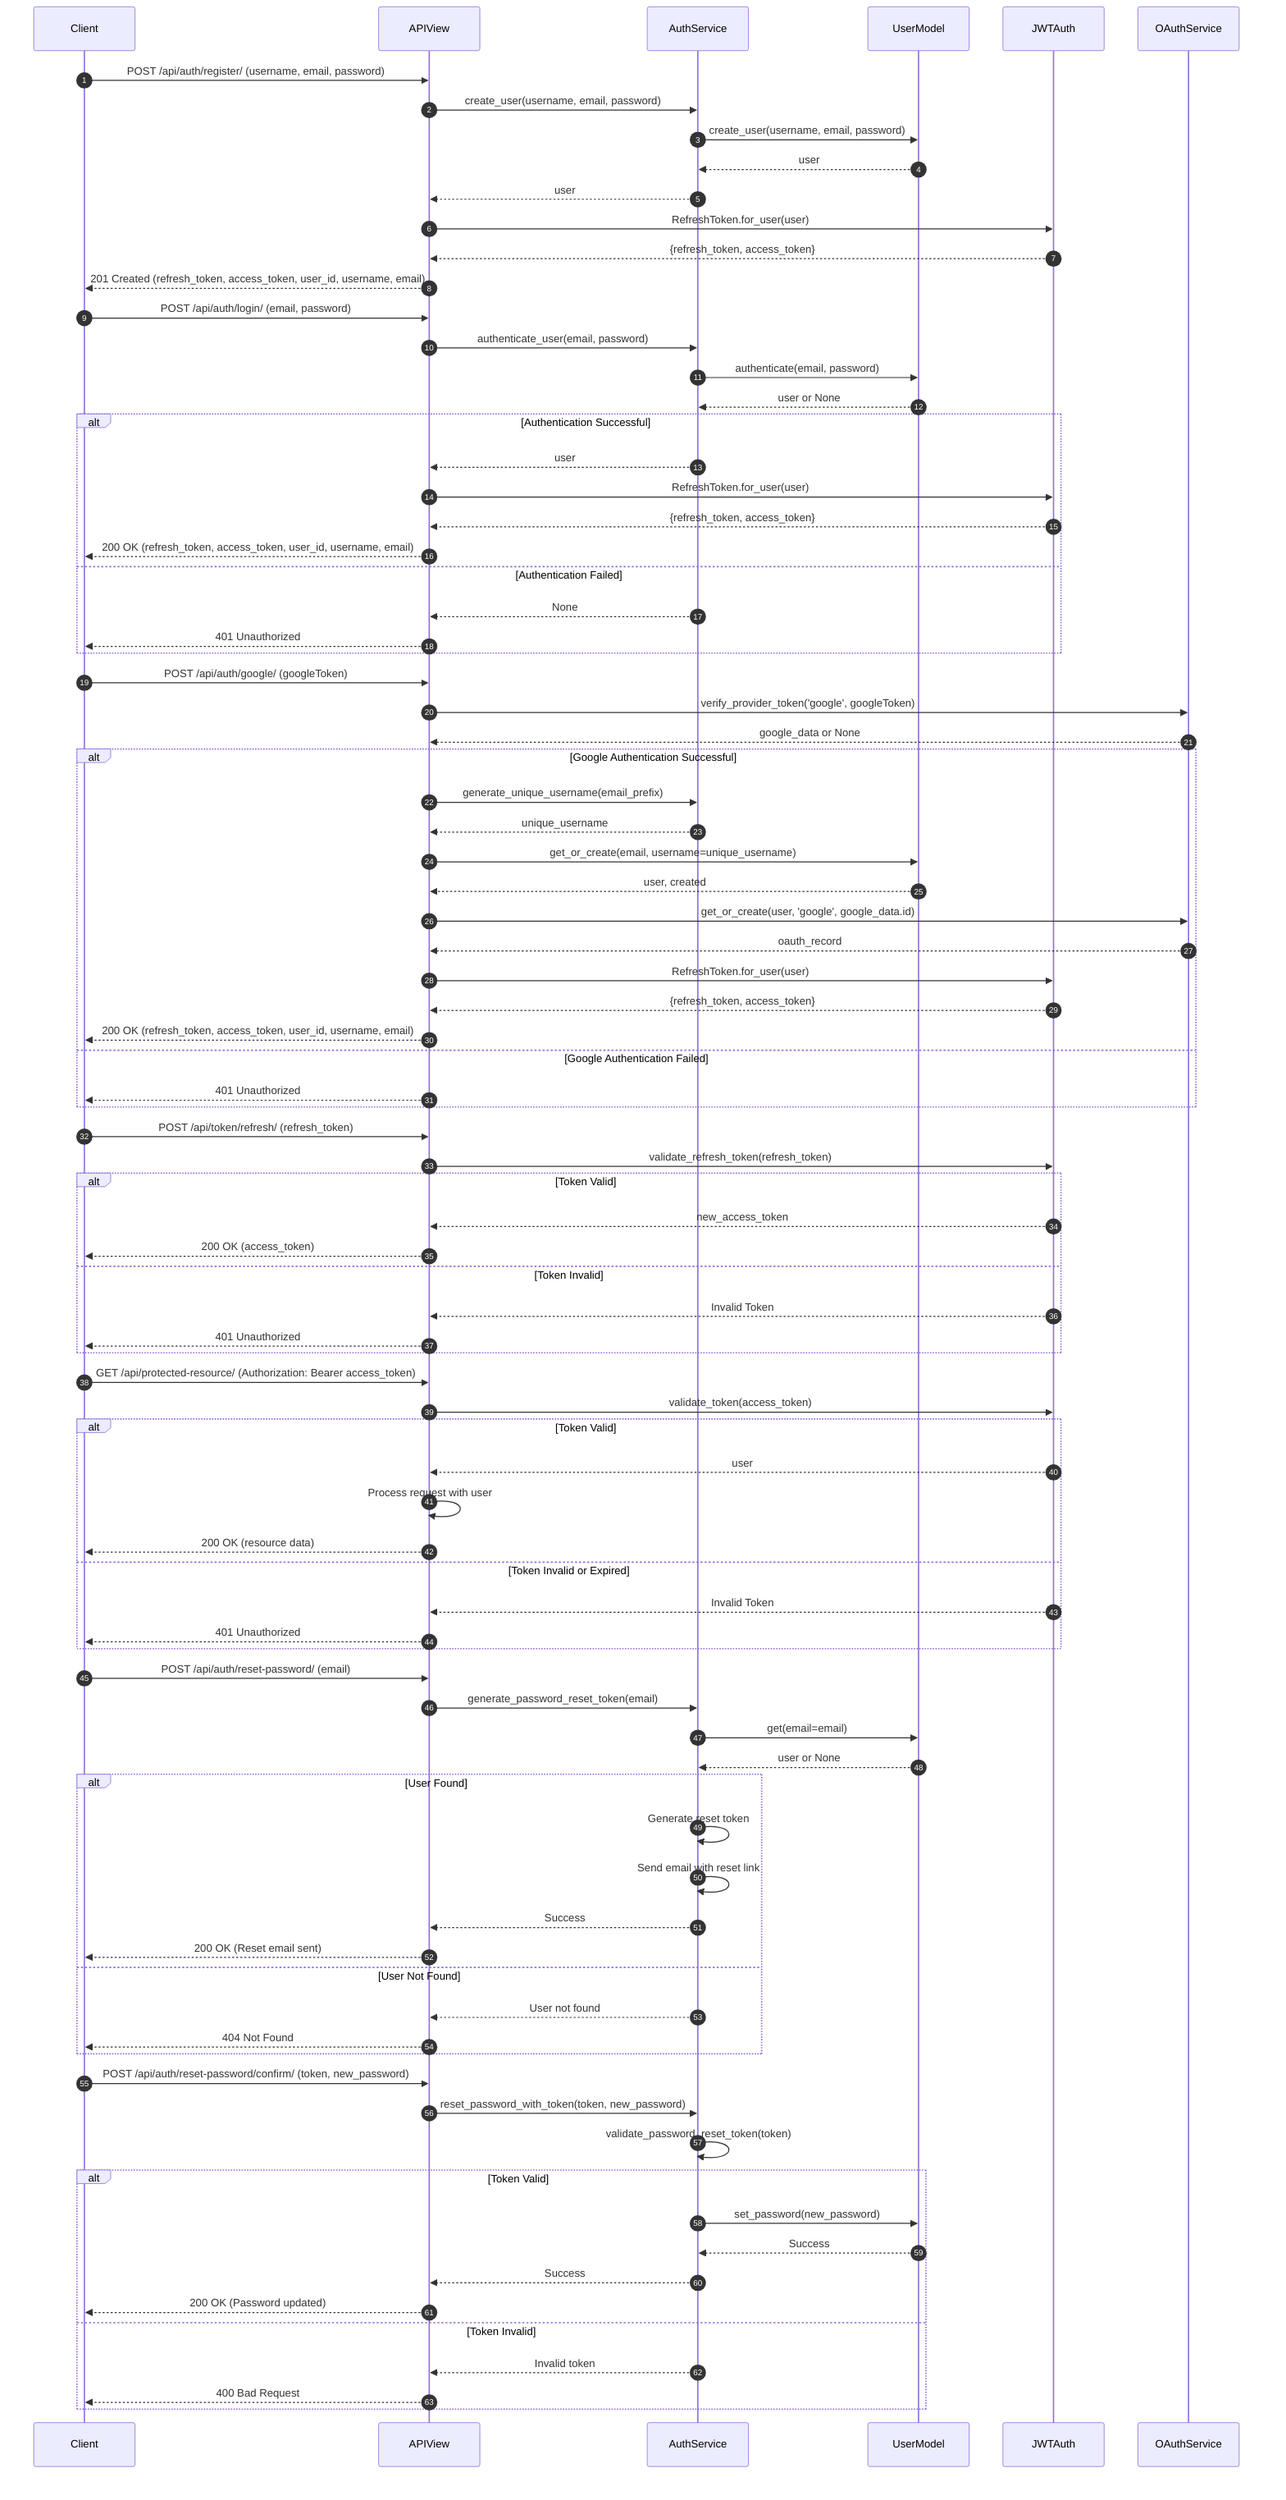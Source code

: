 sequenceDiagram
    autonumber
    participant Client
    participant APIView
    participant AuthService
    participant UserModel
    participant JWTAuth
    
    %% Registration Flow
    Client->>APIView: POST /api/auth/register/ (username, email, password)
    APIView->>AuthService: create_user(username, email, password)
    AuthService->>UserModel: create_user(username, email, password)
    UserModel-->>AuthService: user
    AuthService-->>APIView: user
    APIView->>JWTAuth: RefreshToken.for_user(user)
    JWTAuth-->>APIView: {refresh_token, access_token}
    APIView-->>Client: 201 Created (refresh_token, access_token, user_id, username, email)
    
    %% Login Flow
    Client->>APIView: POST /api/auth/login/ (email, password)
    APIView->>AuthService: authenticate_user(email, password)
    AuthService->>UserModel: authenticate(email, password)
    UserModel-->>AuthService: user or None
    alt Authentication Successful
        AuthService-->>APIView: user
        APIView->>JWTAuth: RefreshToken.for_user(user)
        JWTAuth-->>APIView: {refresh_token, access_token}
        APIView-->>Client: 200 OK (refresh_token, access_token, user_id, username, email)
    else Authentication Failed
        AuthService-->>APIView: None
        APIView-->>Client: 401 Unauthorized
    end
    
    %% Google OAuth Flow
    Client->>APIView: POST /api/auth/google/ (googleToken)
    APIView->>OAuthService: verify_provider_token('google', googleToken)
    OAuthService-->>APIView: google_data or None
    alt Google Authentication Successful
        APIView->>AuthService: generate_unique_username(email_prefix)
        AuthService-->>APIView: unique_username
        APIView->>UserModel: get_or_create(email, username=unique_username)
        UserModel-->>APIView: user, created
        APIView->>OAuthService: get_or_create(user, 'google', google_data.id)
        OAuthService-->>APIView: oauth_record
        APIView->>JWTAuth: RefreshToken.for_user(user)
        JWTAuth-->>APIView: {refresh_token, access_token}
        APIView-->>Client: 200 OK (refresh_token, access_token, user_id, username, email)
    else Google Authentication Failed
        APIView-->>Client: 401 Unauthorized
    end
    
    %% Token Refresh Flow
    Client->>APIView: POST /api/token/refresh/ (refresh_token)
    APIView->>JWTAuth: validate_refresh_token(refresh_token)
    alt Token Valid
        JWTAuth-->>APIView: new_access_token
        APIView-->>Client: 200 OK (access_token)
    else Token Invalid
        JWTAuth-->>APIView: Invalid Token
        APIView-->>Client: 401 Unauthorized
    end
    
    %% Protected Resource Access
    Client->>APIView: GET /api/protected-resource/ (Authorization: Bearer access_token)
    APIView->>JWTAuth: validate_token(access_token)
    alt Token Valid
        JWTAuth-->>APIView: user
        APIView->>APIView: Process request with user
        APIView-->>Client: 200 OK (resource data)
    else Token Invalid or Expired
        JWTAuth-->>APIView: Invalid Token
        APIView-->>Client: 401 Unauthorized
    end

    %% Password Reset Request
    Client->>APIView: POST /api/auth/reset-password/ (email)
    APIView->>AuthService: generate_password_reset_token(email)
    AuthService->>UserModel: get(email=email)
    UserModel-->>AuthService: user or None
    alt User Found
        AuthService->>AuthService: Generate reset token
        AuthService->>AuthService: Send email with reset link
        AuthService-->>APIView: Success
        APIView-->>Client: 200 OK (Reset email sent)
    else User Not Found
        AuthService-->>APIView: User not found
        APIView-->>Client: 404 Not Found
    end
    
    %% Password Reset Confirmation
    Client->>APIView: POST /api/auth/reset-password/confirm/ (token, new_password)
    APIView->>AuthService: reset_password_with_token(token, new_password)
    AuthService->>AuthService: validate_password_reset_token(token)
    alt Token Valid
        AuthService->>UserModel: set_password(new_password)
        UserModel-->>AuthService: Success
        AuthService-->>APIView: Success
        APIView-->>Client: 200 OK (Password updated)
    else Token Invalid
        AuthService-->>APIView: Invalid token
        APIView-->>Client: 400 Bad Request
    end